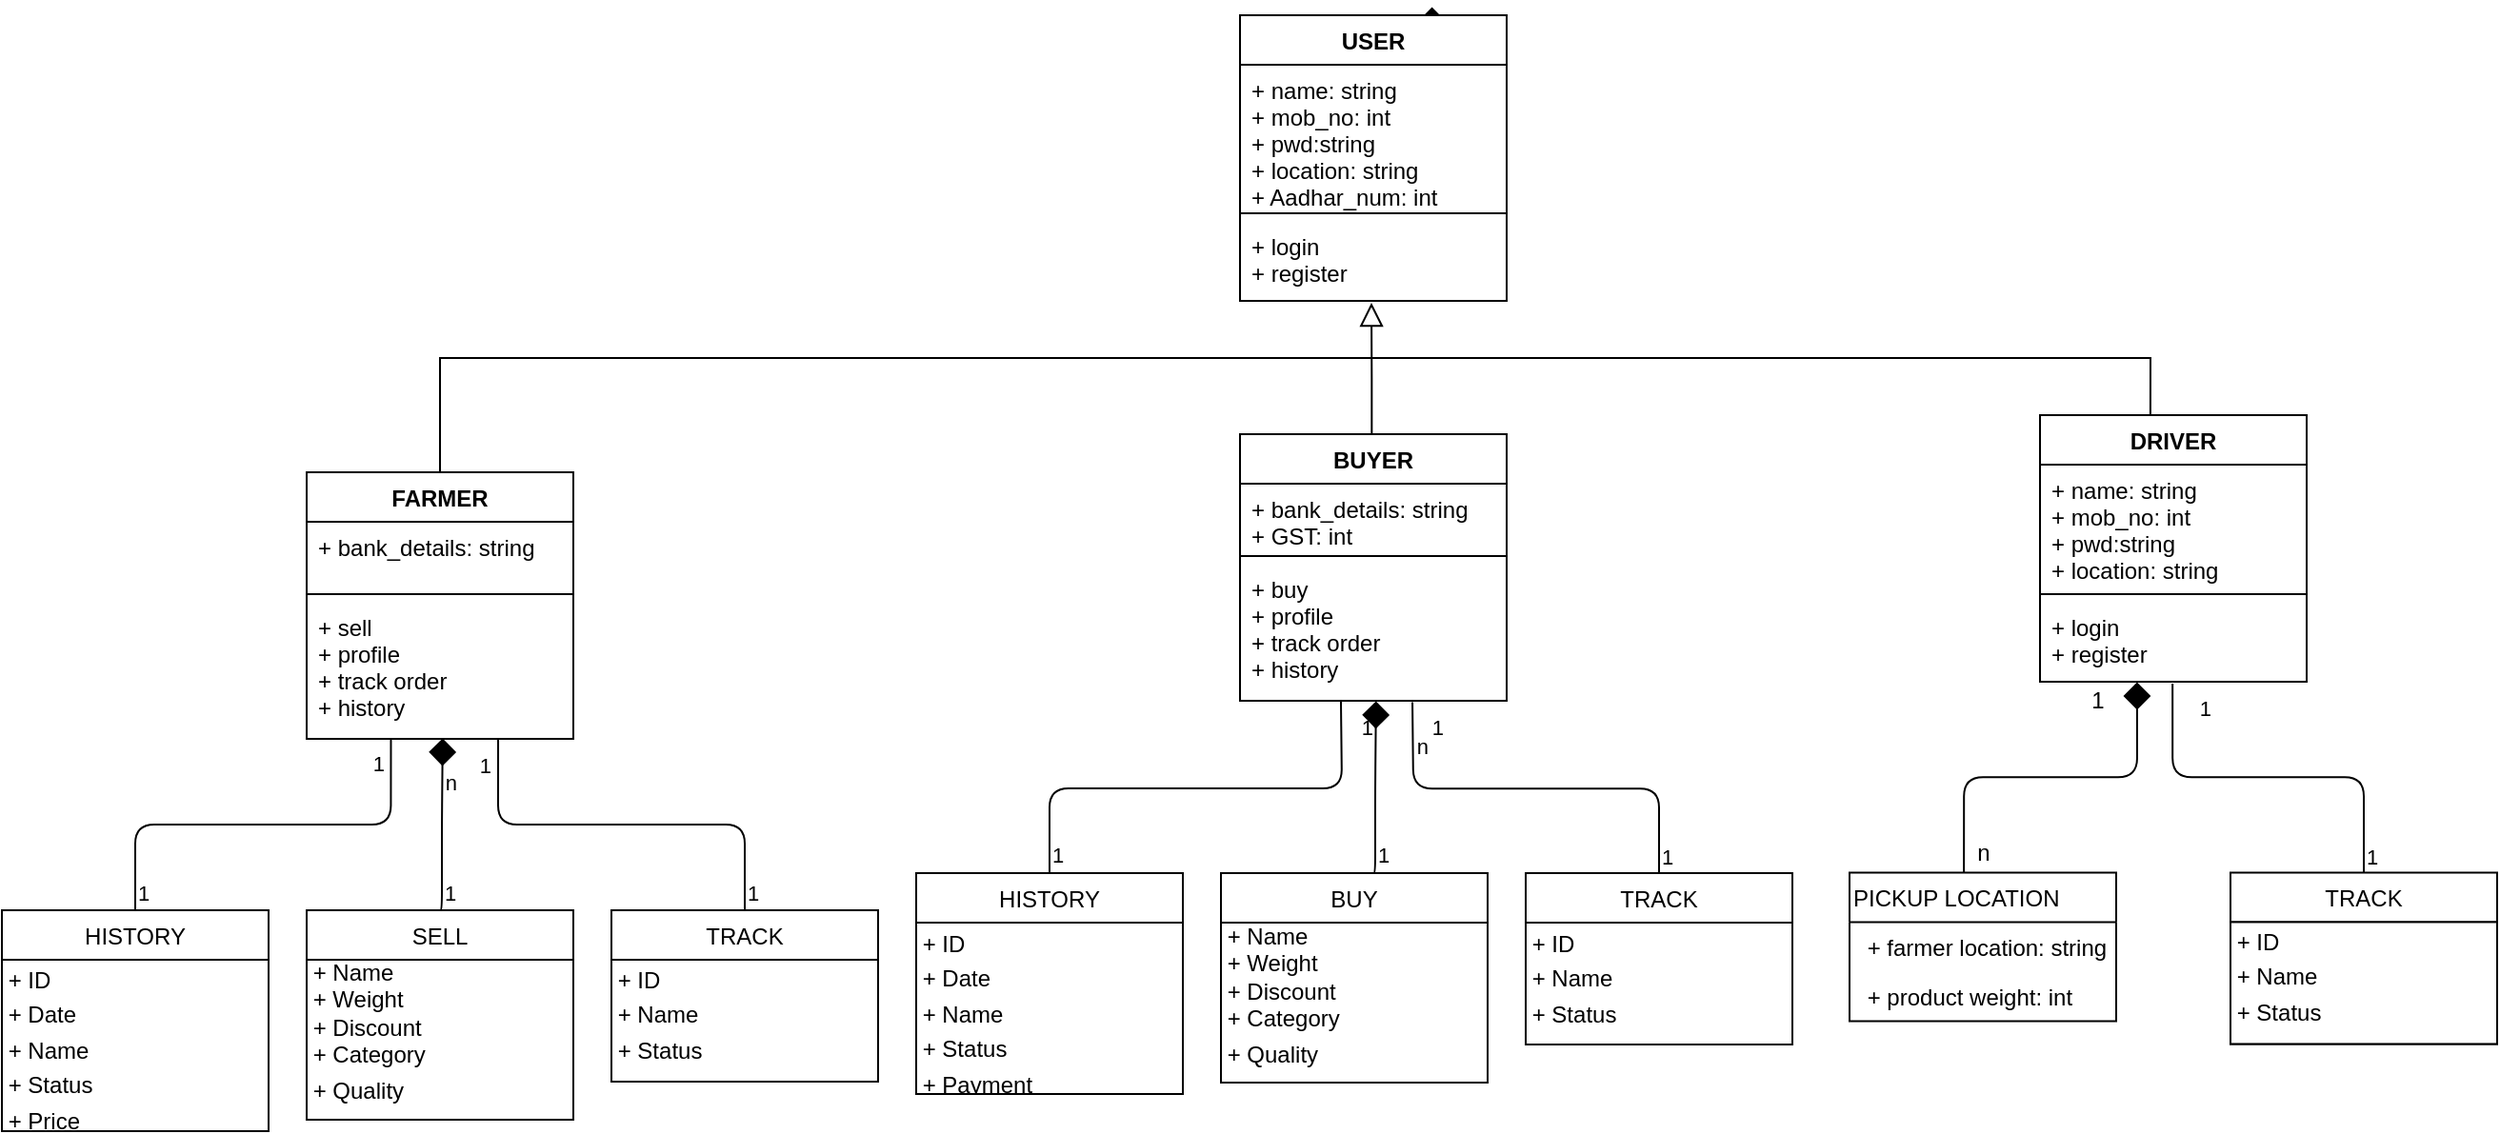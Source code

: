 <mxfile version="13.8.0" type="google"><diagram id="C5RBs43oDa-KdzZeNtuy" name="Page-1"><mxGraphModel dx="2274" dy="750" grid="1" gridSize="10" guides="1" tooltips="1" connect="1" arrows="1" fold="1" page="1" pageScale="1" pageWidth="827" pageHeight="1169" math="0" shadow="0"><root><mxCell id="WIyWlLk6GJQsqaUBKTNV-0"/><mxCell id="WIyWlLk6GJQsqaUBKTNV-1" parent="WIyWlLk6GJQsqaUBKTNV-0"/><mxCell id="O1FIuRDAml0RovAmZHJ8-20" style="edgeStyle=orthogonalEdgeStyle;rounded=0;orthogonalLoop=1;jettySize=auto;html=1;endArrow=none;endFill=0;exitX=0.414;exitY=0;exitDx=0;exitDy=0;exitPerimeter=0;" edge="1" parent="WIyWlLk6GJQsqaUBKTNV-1" source="O1FIuRDAml0RovAmZHJ8-12"><mxGeometry relative="1" as="geometry"><mxPoint x="480" y="740" as="targetPoint"/><Array as="points"><mxPoint x="678" y="740"/></Array></mxGeometry></mxCell><mxCell id="O1FIuRDAml0RovAmZHJ8-17" style="edgeStyle=orthogonalEdgeStyle;rounded=0;orthogonalLoop=1;jettySize=auto;html=1;endArrow=none;endFill=0;exitX=0.5;exitY=0;exitDx=0;exitDy=0;" edge="1" parent="WIyWlLk6GJQsqaUBKTNV-1" source="O1FIuRDAml0RovAmZHJ8-4"><mxGeometry relative="1" as="geometry"><mxPoint x="230" y="740" as="targetPoint"/><Array as="points"><mxPoint x="-220" y="740"/></Array></mxGeometry></mxCell><mxCell id="O1FIuRDAml0RovAmZHJ8-16" value="" style="endArrow=block;endSize=10;endFill=0;shadow=0;strokeWidth=1;rounded=0;edgeStyle=elbowEdgeStyle;elbow=vertical;exitX=0.5;exitY=0;exitDx=0;exitDy=0;" edge="1" parent="WIyWlLk6GJQsqaUBKTNV-1"><mxGeometry width="160" relative="1" as="geometry"><mxPoint x="269.17" y="790.0" as="sourcePoint"/><mxPoint x="269" y="711" as="targetPoint"/></mxGeometry></mxCell><mxCell id="O1FIuRDAml0RovAmZHJ8-19" value="" style="endArrow=none;html=1;" edge="1" parent="WIyWlLk6GJQsqaUBKTNV-1"><mxGeometry width="50" height="50" relative="1" as="geometry"><mxPoint x="480" y="740" as="sourcePoint"/><mxPoint x="230" y="740" as="targetPoint"/></mxGeometry></mxCell><mxCell id="O1FIuRDAml0RovAmZHJ8-37" value="" style="endArrow=none;html=1;endSize=12;startArrow=none;startSize=14;startFill=0;edgeStyle=orthogonalEdgeStyle;exitX=0.5;exitY=0;exitDx=0;exitDy=0;endFill=0;entryX=0.316;entryY=0.998;entryDx=0;entryDy=0;entryPerimeter=0;" edge="1" parent="WIyWlLk6GJQsqaUBKTNV-1" source="O1FIuRDAml0RovAmZHJ8-32" target="O1FIuRDAml0RovAmZHJ8-7"><mxGeometry relative="1" as="geometry"><mxPoint x="-270" y="970" as="sourcePoint"/><mxPoint x="-227" y="940" as="targetPoint"/></mxGeometry></mxCell><mxCell id="O1FIuRDAml0RovAmZHJ8-39" value="1" style="edgeLabel;resizable=0;html=1;align=right;verticalAlign=top;" connectable="0" vertex="1" parent="O1FIuRDAml0RovAmZHJ8-37"><mxGeometry x="1" relative="1" as="geometry"><mxPoint x="-3" as="offset"/></mxGeometry></mxCell><mxCell id="O1FIuRDAml0RovAmZHJ8-40" value="1" style="edgeLabel;html=1;align=center;verticalAlign=middle;resizable=0;points=[];" vertex="1" connectable="0" parent="O1FIuRDAml0RovAmZHJ8-37"><mxGeometry x="-0.918" y="-4" relative="1" as="geometry"><mxPoint as="offset"/></mxGeometry></mxCell><mxCell id="O1FIuRDAml0RovAmZHJ8-41" value="" style="endArrow=diamond;html=1;endSize=12;startArrow=none;startSize=14;startFill=0;edgeStyle=orthogonalEdgeStyle;endFill=1;entryX=0.51;entryY=0.997;entryDx=0;entryDy=0;entryPerimeter=0;exitX=0.5;exitY=0;exitDx=0;exitDy=0;" edge="1" parent="WIyWlLk6GJQsqaUBKTNV-1" source="O1FIuRDAml0RovAmZHJ8-21" target="O1FIuRDAml0RovAmZHJ8-7"><mxGeometry relative="1" as="geometry"><mxPoint x="-219" y="1020" as="sourcePoint"/><mxPoint x="-217" y="950" as="targetPoint"/><Array as="points"><mxPoint x="-219" y="1030"/><mxPoint x="-219" y="985"/></Array></mxGeometry></mxCell><mxCell id="O1FIuRDAml0RovAmZHJ8-43" value="n" style="edgeLabel;resizable=0;html=1;align=right;verticalAlign=top;" connectable="0" vertex="1" parent="O1FIuRDAml0RovAmZHJ8-41"><mxGeometry x="1" relative="1" as="geometry"><mxPoint x="8.6" y="10.27" as="offset"/></mxGeometry></mxCell><mxCell id="O1FIuRDAml0RovAmZHJ8-44" value="1" style="edgeLabel;html=1;align=center;verticalAlign=middle;resizable=0;points=[];" vertex="1" connectable="0" parent="O1FIuRDAml0RovAmZHJ8-41"><mxGeometry x="-0.918" y="-4" relative="1" as="geometry"><mxPoint y="-7.19" as="offset"/></mxGeometry></mxCell><mxCell id="O1FIuRDAml0RovAmZHJ8-45" value="" style="endArrow=none;html=1;endSize=12;startArrow=none;startSize=14;startFill=0;edgeStyle=orthogonalEdgeStyle;exitX=0.5;exitY=0;exitDx=0;exitDy=0;endFill=0;entryX=0.718;entryY=1.004;entryDx=0;entryDy=0;entryPerimeter=0;" edge="1" parent="WIyWlLk6GJQsqaUBKTNV-1" source="O1FIuRDAml0RovAmZHJ8-30" target="O1FIuRDAml0RovAmZHJ8-7"><mxGeometry relative="1" as="geometry"><mxPoint x="-213" y="990" as="sourcePoint"/><mxPoint x="-200" y="950" as="targetPoint"/></mxGeometry></mxCell><mxCell id="O1FIuRDAml0RovAmZHJ8-46" value="1" style="edgeLabel;resizable=0;html=1;align=right;verticalAlign=top;" connectable="0" vertex="1" parent="O1FIuRDAml0RovAmZHJ8-45"><mxGeometry x="1" relative="1" as="geometry"><mxPoint x="-3" as="offset"/></mxGeometry></mxCell><mxCell id="O1FIuRDAml0RovAmZHJ8-47" value="1" style="edgeLabel;html=1;align=center;verticalAlign=middle;resizable=0;points=[];" vertex="1" connectable="0" parent="O1FIuRDAml0RovAmZHJ8-45"><mxGeometry x="-0.918" y="-4" relative="1" as="geometry"><mxPoint as="offset"/></mxGeometry></mxCell><mxCell id="O1FIuRDAml0RovAmZHJ8-4" value="FARMER" style="swimlane;fontStyle=1;align=center;verticalAlign=top;childLayout=stackLayout;horizontal=1;startSize=26;horizontalStack=0;resizeParent=1;resizeParentMax=0;resizeLast=0;collapsible=1;marginBottom=0;" vertex="1" parent="WIyWlLk6GJQsqaUBKTNV-1"><mxGeometry x="-290" y="800" width="140" height="140" as="geometry"/></mxCell><mxCell id="O1FIuRDAml0RovAmZHJ8-5" value="+ bank_details: string&#10;" style="text;strokeColor=none;fillColor=none;align=left;verticalAlign=top;spacingLeft=4;spacingRight=4;overflow=hidden;rotatable=0;points=[[0,0.5],[1,0.5]];portConstraint=eastwest;" vertex="1" parent="O1FIuRDAml0RovAmZHJ8-4"><mxGeometry y="26" width="140" height="34" as="geometry"/></mxCell><mxCell id="O1FIuRDAml0RovAmZHJ8-6" value="" style="line;strokeWidth=1;fillColor=none;align=left;verticalAlign=middle;spacingTop=-1;spacingLeft=3;spacingRight=3;rotatable=0;labelPosition=right;points=[];portConstraint=eastwest;" vertex="1" parent="O1FIuRDAml0RovAmZHJ8-4"><mxGeometry y="60" width="140" height="8" as="geometry"/></mxCell><mxCell id="O1FIuRDAml0RovAmZHJ8-7" value="+ sell&#10;+ profile&#10;+ track order&#10;+ history" style="text;strokeColor=none;fillColor=none;align=left;verticalAlign=top;spacingLeft=4;spacingRight=4;overflow=hidden;rotatable=0;points=[[0,0.5],[1,0.5]];portConstraint=eastwest;" vertex="1" parent="O1FIuRDAml0RovAmZHJ8-4"><mxGeometry y="68" width="140" height="72" as="geometry"/></mxCell><mxCell id="O1FIuRDAml0RovAmZHJ8-21" value="SELL" style="swimlane;fontStyle=0;childLayout=stackLayout;horizontal=1;startSize=26;fillColor=none;horizontalStack=0;resizeParent=1;resizeParentMax=0;resizeLast=0;collapsible=1;marginBottom=0;" vertex="1" parent="WIyWlLk6GJQsqaUBKTNV-1"><mxGeometry x="-290" y="1030" width="140" height="110" as="geometry"/></mxCell><mxCell id="O1FIuRDAml0RovAmZHJ8-25" value="&lt;blockquote style=&quot;margin: 0 0 0 40px ; border: none ; padding: 0px&quot;&gt;&lt;/blockquote&gt;&lt;span&gt;&amp;nbsp;+ Name&lt;/span&gt;&lt;br&gt;&lt;blockquote style=&quot;margin: 0 0 0 40px ; border: none ; padding: 0px&quot;&gt;&lt;/blockquote&gt;&lt;span&gt;&amp;nbsp;+ Weight&lt;/span&gt;&lt;br&gt;&lt;blockquote style=&quot;margin: 0 0 0 40px ; border: none ; padding: 0px&quot;&gt;&lt;/blockquote&gt;&lt;span&gt;&amp;nbsp;+ Discount&lt;/span&gt;&lt;br&gt;&lt;blockquote style=&quot;margin: 0 0 0 40px ; border: none ; padding: 0px&quot;&gt;&lt;/blockquote&gt;&lt;span&gt;&amp;nbsp;+ Category&lt;/span&gt;&lt;br&gt;&lt;p style=&quot;margin: 4px 0px 0px&quot;&gt;&amp;nbsp;+ Quality&lt;/p&gt;" style="verticalAlign=top;align=left;overflow=fill;fontSize=12;fontFamily=Helvetica;html=1;" vertex="1" parent="O1FIuRDAml0RovAmZHJ8-21"><mxGeometry y="26" width="140" height="84" as="geometry"/></mxCell><mxCell id="O1FIuRDAml0RovAmZHJ8-30" value="TRACK" style="swimlane;fontStyle=0;childLayout=stackLayout;horizontal=1;startSize=26;fillColor=none;horizontalStack=0;resizeParent=1;resizeParentMax=0;resizeLast=0;collapsible=1;marginBottom=0;" vertex="1" parent="WIyWlLk6GJQsqaUBKTNV-1"><mxGeometry x="-130" y="1030" width="140" height="90" as="geometry"/></mxCell><mxCell id="O1FIuRDAml0RovAmZHJ8-35" value="&lt;p style=&quot;margin: 4px 0px 0px&quot;&gt;&amp;nbsp;+ ID&lt;/p&gt;&lt;p style=&quot;margin: 4px 0px 0px&quot;&gt;&amp;nbsp;+ Name&lt;/p&gt;&lt;p style=&quot;margin: 4px 0px 0px&quot;&gt;&amp;nbsp;+ Status&lt;/p&gt;" style="verticalAlign=top;align=left;overflow=fill;fontSize=12;fontFamily=Helvetica;html=1;" vertex="1" parent="O1FIuRDAml0RovAmZHJ8-30"><mxGeometry y="26" width="140" height="64" as="geometry"/></mxCell><mxCell id="O1FIuRDAml0RovAmZHJ8-32" value="HISTORY" style="swimlane;fontStyle=0;childLayout=stackLayout;horizontal=1;startSize=26;fillColor=none;horizontalStack=0;resizeParent=1;resizeParentMax=0;resizeLast=0;collapsible=1;marginBottom=0;" vertex="1" parent="WIyWlLk6GJQsqaUBKTNV-1"><mxGeometry x="-450" y="1030" width="140" height="116" as="geometry"/></mxCell><mxCell id="O1FIuRDAml0RovAmZHJ8-34" value="&lt;p style=&quot;margin: 4px 0px 0px&quot;&gt;&amp;nbsp;+ ID&lt;/p&gt;&lt;p style=&quot;margin: 4px 0px 0px&quot;&gt;&amp;nbsp;+ Date&lt;/p&gt;&lt;p style=&quot;margin: 4px 0px 0px&quot;&gt;&amp;nbsp;+ Name&lt;/p&gt;&lt;p style=&quot;margin: 4px 0px 0px&quot;&gt;&amp;nbsp;+ Status&lt;/p&gt;&lt;p style=&quot;margin: 4px 0px 0px&quot;&gt;&amp;nbsp;+ Price&lt;/p&gt;" style="verticalAlign=top;align=left;overflow=fill;fontSize=12;fontFamily=Helvetica;html=1;" vertex="1" parent="O1FIuRDAml0RovAmZHJ8-32"><mxGeometry y="26" width="140" height="90" as="geometry"/></mxCell><mxCell id="O1FIuRDAml0RovAmZHJ8-63" value="" style="endArrow=none;html=1;endSize=12;startArrow=none;startSize=14;startFill=0;edgeStyle=orthogonalEdgeStyle;exitX=0.5;exitY=0;exitDx=0;exitDy=0;endFill=0;" edge="1" parent="WIyWlLk6GJQsqaUBKTNV-1" source="O1FIuRDAml0RovAmZHJ8-76"><mxGeometry relative="1" as="geometry"><mxPoint x="210" y="950.5" as="sourcePoint"/><mxPoint x="253" y="920.5" as="targetPoint"/></mxGeometry></mxCell><mxCell id="O1FIuRDAml0RovAmZHJ8-64" value="1" style="edgeLabel;resizable=0;html=1;align=right;verticalAlign=top;" connectable="0" vertex="1" parent="O1FIuRDAml0RovAmZHJ8-63"><mxGeometry x="1" relative="1" as="geometry"><mxPoint x="17" as="offset"/></mxGeometry></mxCell><mxCell id="O1FIuRDAml0RovAmZHJ8-65" value="1" style="edgeLabel;html=1;align=center;verticalAlign=middle;resizable=0;points=[];" vertex="1" connectable="0" parent="O1FIuRDAml0RovAmZHJ8-63"><mxGeometry x="-0.918" y="-4" relative="1" as="geometry"><mxPoint as="offset"/></mxGeometry></mxCell><mxCell id="O1FIuRDAml0RovAmZHJ8-69" value="" style="endArrow=none;html=1;endSize=12;startArrow=none;startSize=14;startFill=0;edgeStyle=orthogonalEdgeStyle;exitX=0.5;exitY=0;exitDx=0;exitDy=0;endFill=0;entryX=0.718;entryY=1.004;entryDx=0;entryDy=0;entryPerimeter=0;" edge="1" parent="WIyWlLk6GJQsqaUBKTNV-1" source="O1FIuRDAml0RovAmZHJ8-74"><mxGeometry relative="1" as="geometry"><mxPoint x="267" y="970.5" as="sourcePoint"/><mxPoint x="290.52" y="920.788" as="targetPoint"/></mxGeometry></mxCell><mxCell id="O1FIuRDAml0RovAmZHJ8-70" value="1" style="edgeLabel;resizable=0;html=1;align=right;verticalAlign=top;" connectable="0" vertex="1" parent="O1FIuRDAml0RovAmZHJ8-69"><mxGeometry x="1" relative="1" as="geometry"><mxPoint x="17" as="offset"/></mxGeometry></mxCell><mxCell id="O1FIuRDAml0RovAmZHJ8-71" value="1" style="edgeLabel;html=1;align=center;verticalAlign=middle;resizable=0;points=[];" vertex="1" connectable="0" parent="O1FIuRDAml0RovAmZHJ8-69"><mxGeometry x="-0.918" y="-4" relative="1" as="geometry"><mxPoint as="offset"/></mxGeometry></mxCell><mxCell id="O1FIuRDAml0RovAmZHJ8-82" value="" style="endArrow=diamond;html=1;endSize=12;startArrow=none;startSize=14;startFill=0;edgeStyle=orthogonalEdgeStyle;endFill=1;entryX=0.51;entryY=0.997;entryDx=0;entryDy=0;entryPerimeter=0;exitX=0.5;exitY=0;exitDx=0;exitDy=0;" edge="1" parent="WIyWlLk6GJQsqaUBKTNV-1"><mxGeometry relative="1" as="geometry"><mxPoint x="270" y="1010.5" as="sourcePoint"/><mxPoint x="271.4" y="920.284" as="targetPoint"/><Array as="points"><mxPoint x="271" y="1010.5"/><mxPoint x="271" y="965.5"/></Array></mxGeometry></mxCell><mxCell id="O1FIuRDAml0RovAmZHJ8-83" value="n" style="edgeLabel;resizable=0;html=1;align=right;verticalAlign=top;" connectable="0" vertex="1" parent="O1FIuRDAml0RovAmZHJ8-82"><mxGeometry x="1" relative="1" as="geometry"><mxPoint x="28.6" y="10.27" as="offset"/></mxGeometry></mxCell><mxCell id="O1FIuRDAml0RovAmZHJ8-84" value="1" style="edgeLabel;html=1;align=center;verticalAlign=middle;resizable=0;points=[];" vertex="1" connectable="0" parent="O1FIuRDAml0RovAmZHJ8-82"><mxGeometry x="-0.918" y="-4" relative="1" as="geometry"><mxPoint y="-7.19" as="offset"/></mxGeometry></mxCell><mxCell id="O1FIuRDAml0RovAmZHJ8-85" value="" style="endArrow=none;html=1;endSize=12;startArrow=none;startSize=14;startFill=0;edgeStyle=orthogonalEdgeStyle;exitX=0.5;exitY=0;exitDx=0;exitDy=0;endFill=0;entryX=0.497;entryY=1.024;entryDx=0;entryDy=0;entryPerimeter=0;" edge="1" parent="WIyWlLk6GJQsqaUBKTNV-1" source="O1FIuRDAml0RovAmZHJ8-88" target="O1FIuRDAml0RovAmZHJ8-15"><mxGeometry relative="1" as="geometry"><mxPoint x="757" y="959.71" as="sourcePoint"/><mxPoint x="780.52" y="909.998" as="targetPoint"/></mxGeometry></mxCell><mxCell id="O1FIuRDAml0RovAmZHJ8-86" value="1" style="edgeLabel;resizable=0;html=1;align=right;verticalAlign=top;" connectable="0" vertex="1" parent="O1FIuRDAml0RovAmZHJ8-85"><mxGeometry x="1" relative="1" as="geometry"><mxPoint x="20.42" as="offset"/></mxGeometry></mxCell><mxCell id="O1FIuRDAml0RovAmZHJ8-87" value="1" style="edgeLabel;html=1;align=center;verticalAlign=middle;resizable=0;points=[];" vertex="1" connectable="0" parent="O1FIuRDAml0RovAmZHJ8-85"><mxGeometry x="-0.918" y="-4" relative="1" as="geometry"><mxPoint as="offset"/></mxGeometry></mxCell><mxCell id="O1FIuRDAml0RovAmZHJ8-12" value="DRIVER" style="swimlane;fontStyle=1;align=center;verticalAlign=top;childLayout=stackLayout;horizontal=1;startSize=26;horizontalStack=0;resizeParent=1;resizeParentMax=0;resizeLast=0;collapsible=1;marginBottom=0;" vertex="1" parent="WIyWlLk6GJQsqaUBKTNV-1"><mxGeometry x="620" y="770" width="140" height="140" as="geometry"/></mxCell><mxCell id="O1FIuRDAml0RovAmZHJ8-13" value="+ name: string&#10;+ mob_no: int&#10;+ pwd:string&#10;+ location: string&#10;&#10;" style="text;strokeColor=none;fillColor=none;align=left;verticalAlign=top;spacingLeft=4;spacingRight=4;overflow=hidden;rotatable=0;points=[[0,0.5],[1,0.5]];portConstraint=eastwest;" vertex="1" parent="O1FIuRDAml0RovAmZHJ8-12"><mxGeometry y="26" width="140" height="64" as="geometry"/></mxCell><mxCell id="O1FIuRDAml0RovAmZHJ8-14" value="" style="line;strokeWidth=1;fillColor=none;align=left;verticalAlign=middle;spacingTop=-1;spacingLeft=3;spacingRight=3;rotatable=0;labelPosition=right;points=[];portConstraint=eastwest;" vertex="1" parent="O1FIuRDAml0RovAmZHJ8-12"><mxGeometry y="90" width="140" height="8" as="geometry"/></mxCell><mxCell id="O1FIuRDAml0RovAmZHJ8-15" value="+ login&#10;+ register" style="text;strokeColor=none;fillColor=none;align=left;verticalAlign=top;spacingLeft=4;spacingRight=4;overflow=hidden;rotatable=0;points=[[0,0.5],[1,0.5]];portConstraint=eastwest;" vertex="1" parent="O1FIuRDAml0RovAmZHJ8-12"><mxGeometry y="98" width="140" height="42" as="geometry"/></mxCell><mxCell id="O1FIuRDAml0RovAmZHJ8-88" value="TRACK" style="swimlane;fontStyle=0;childLayout=stackLayout;horizontal=1;startSize=26;fillColor=none;horizontalStack=0;resizeParent=1;resizeParentMax=0;resizeLast=0;collapsible=1;marginBottom=0;" vertex="1" parent="WIyWlLk6GJQsqaUBKTNV-1"><mxGeometry x="720" y="1010.22" width="140" height="90" as="geometry"/></mxCell><mxCell id="O1FIuRDAml0RovAmZHJ8-89" value="&lt;p style=&quot;margin: 4px 0px 0px&quot;&gt;&amp;nbsp;+ ID&lt;/p&gt;&lt;p style=&quot;margin: 4px 0px 0px&quot;&gt;&amp;nbsp;+ Name&lt;/p&gt;&lt;p style=&quot;margin: 4px 0px 0px&quot;&gt;&amp;nbsp;+ Status&lt;/p&gt;" style="verticalAlign=top;align=left;overflow=fill;fontSize=12;fontFamily=Helvetica;html=1;" vertex="1" parent="O1FIuRDAml0RovAmZHJ8-88"><mxGeometry y="26" width="140" height="64" as="geometry"/></mxCell><mxCell id="O1FIuRDAml0RovAmZHJ8-91" value="PICKUP LOCATION" style="swimlane;fontStyle=0;childLayout=stackLayout;horizontal=1;startSize=26;fillColor=none;horizontalStack=0;resizeParent=1;resizeParentMax=0;resizeLast=0;collapsible=1;marginBottom=0;align=left;" vertex="1" parent="WIyWlLk6GJQsqaUBKTNV-1"><mxGeometry x="520" y="1010.22" width="140" height="78" as="geometry"/></mxCell><mxCell id="O1FIuRDAml0RovAmZHJ8-92" value=" + farmer location: string" style="text;strokeColor=none;fillColor=none;align=left;verticalAlign=top;spacingLeft=4;spacingRight=4;overflow=hidden;rotatable=0;points=[[0,0.5],[1,0.5]];portConstraint=eastwest;" vertex="1" parent="O1FIuRDAml0RovAmZHJ8-91"><mxGeometry y="26" width="140" height="26" as="geometry"/></mxCell><mxCell id="O1FIuRDAml0RovAmZHJ8-93" value=" + product weight: int" style="text;strokeColor=none;fillColor=none;align=left;verticalAlign=top;spacingLeft=4;spacingRight=4;overflow=hidden;rotatable=0;points=[[0,0.5],[1,0.5]];portConstraint=eastwest;" vertex="1" parent="O1FIuRDAml0RovAmZHJ8-91"><mxGeometry y="52" width="140" height="26" as="geometry"/></mxCell><mxCell id="O1FIuRDAml0RovAmZHJ8-95" value="" style="endArrow=diamond;html=1;endSize=12;startArrow=none;startSize=14;startFill=0;edgeStyle=orthogonalEdgeStyle;align=left;verticalAlign=bottom;entryX=0.364;entryY=1.007;entryDx=0;entryDy=0;entryPerimeter=0;exitX=0.429;exitY=-0.003;exitDx=0;exitDy=0;exitPerimeter=0;endFill=1;" edge="1" parent="WIyWlLk6GJQsqaUBKTNV-1" source="O1FIuRDAml0RovAmZHJ8-91" target="O1FIuRDAml0RovAmZHJ8-15"><mxGeometry x="-1" y="3" relative="1" as="geometry"><mxPoint x="390" y="960" as="sourcePoint"/><mxPoint x="550" y="960" as="targetPoint"/></mxGeometry></mxCell><mxCell id="O1FIuRDAml0RovAmZHJ8-96" value="n" style="text;html=1;align=center;verticalAlign=middle;resizable=0;points=[];autosize=1;" vertex="1" parent="WIyWlLk6GJQsqaUBKTNV-1"><mxGeometry x="580" y="990.22" width="20" height="20" as="geometry"/></mxCell><mxCell id="O1FIuRDAml0RovAmZHJ8-97" value="1" style="text;html=1;align=center;verticalAlign=middle;resizable=0;points=[];autosize=1;" vertex="1" parent="WIyWlLk6GJQsqaUBKTNV-1"><mxGeometry x="640" y="910" width="20" height="20" as="geometry"/></mxCell><mxCell id="O1FIuRDAml0RovAmZHJ8-72" value="BUY" style="swimlane;fontStyle=0;childLayout=stackLayout;horizontal=1;startSize=26;fillColor=none;horizontalStack=0;resizeParent=1;resizeParentMax=0;resizeLast=0;collapsible=1;marginBottom=0;" vertex="1" parent="WIyWlLk6GJQsqaUBKTNV-1"><mxGeometry x="190" y="1010.5" width="140" height="110" as="geometry"/></mxCell><mxCell id="O1FIuRDAml0RovAmZHJ8-73" value="&lt;blockquote style=&quot;margin: 0 0 0 40px ; border: none ; padding: 0px&quot;&gt;&lt;/blockquote&gt;&lt;span&gt;&amp;nbsp;+ Name&lt;/span&gt;&lt;br&gt;&lt;blockquote style=&quot;margin: 0 0 0 40px ; border: none ; padding: 0px&quot;&gt;&lt;/blockquote&gt;&lt;span&gt;&amp;nbsp;+ Weight&lt;/span&gt;&lt;br&gt;&lt;blockquote style=&quot;margin: 0 0 0 40px ; border: none ; padding: 0px&quot;&gt;&lt;/blockquote&gt;&lt;span&gt;&amp;nbsp;+ Discount&lt;/span&gt;&lt;br&gt;&lt;blockquote style=&quot;margin: 0 0 0 40px ; border: none ; padding: 0px&quot;&gt;&lt;/blockquote&gt;&lt;span&gt;&amp;nbsp;+ Category&lt;/span&gt;&lt;br&gt;&lt;p style=&quot;margin: 4px 0px 0px&quot;&gt;&amp;nbsp;+ Quality&lt;/p&gt;" style="verticalAlign=top;align=left;overflow=fill;fontSize=12;fontFamily=Helvetica;html=1;" vertex="1" parent="O1FIuRDAml0RovAmZHJ8-72"><mxGeometry y="26" width="140" height="84" as="geometry"/></mxCell><mxCell id="O1FIuRDAml0RovAmZHJ8-74" value="TRACK" style="swimlane;fontStyle=0;childLayout=stackLayout;horizontal=1;startSize=26;fillColor=none;horizontalStack=0;resizeParent=1;resizeParentMax=0;resizeLast=0;collapsible=1;marginBottom=0;" vertex="1" parent="WIyWlLk6GJQsqaUBKTNV-1"><mxGeometry x="350" y="1010.5" width="140" height="90" as="geometry"/></mxCell><mxCell id="O1FIuRDAml0RovAmZHJ8-75" value="&lt;p style=&quot;margin: 4px 0px 0px&quot;&gt;&amp;nbsp;+ ID&lt;/p&gt;&lt;p style=&quot;margin: 4px 0px 0px&quot;&gt;&amp;nbsp;+ Name&lt;/p&gt;&lt;p style=&quot;margin: 4px 0px 0px&quot;&gt;&amp;nbsp;+ Status&lt;/p&gt;" style="verticalAlign=top;align=left;overflow=fill;fontSize=12;fontFamily=Helvetica;html=1;" vertex="1" parent="O1FIuRDAml0RovAmZHJ8-74"><mxGeometry y="26" width="140" height="64" as="geometry"/></mxCell><mxCell id="O1FIuRDAml0RovAmZHJ8-76" value="HISTORY" style="swimlane;fontStyle=0;childLayout=stackLayout;horizontal=1;startSize=26;fillColor=none;horizontalStack=0;resizeParent=1;resizeParentMax=0;resizeLast=0;collapsible=1;marginBottom=0;" vertex="1" parent="WIyWlLk6GJQsqaUBKTNV-1"><mxGeometry x="30" y="1010.5" width="140" height="116" as="geometry"/></mxCell><mxCell id="O1FIuRDAml0RovAmZHJ8-77" value="&lt;p style=&quot;margin: 4px 0px 0px&quot;&gt;&amp;nbsp;+ ID&lt;/p&gt;&lt;p style=&quot;margin: 4px 0px 0px&quot;&gt;&amp;nbsp;+ Date&lt;/p&gt;&lt;p style=&quot;margin: 4px 0px 0px&quot;&gt;&amp;nbsp;+ Name&lt;/p&gt;&lt;p style=&quot;margin: 4px 0px 0px&quot;&gt;&amp;nbsp;+ Status&lt;/p&gt;&lt;p style=&quot;margin: 4px 0px 0px&quot;&gt;&amp;nbsp;+ Payment&lt;/p&gt;" style="verticalAlign=top;align=left;overflow=fill;fontSize=12;fontFamily=Helvetica;html=1;" vertex="1" parent="O1FIuRDAml0RovAmZHJ8-76"><mxGeometry y="26" width="140" height="90" as="geometry"/></mxCell><mxCell id="O1FIuRDAml0RovAmZHJ8-78" value="BUYER" style="swimlane;fontStyle=1;align=center;verticalAlign=top;childLayout=stackLayout;horizontal=1;startSize=26;horizontalStack=0;resizeParent=1;resizeParentMax=0;resizeLast=0;collapsible=1;marginBottom=0;" vertex="1" parent="WIyWlLk6GJQsqaUBKTNV-1"><mxGeometry x="200" y="780" width="140" height="140" as="geometry"/></mxCell><mxCell id="O1FIuRDAml0RovAmZHJ8-79" value="+ bank_details: string&#10;+ GST: int&#10;" style="text;strokeColor=none;fillColor=none;align=left;verticalAlign=top;spacingLeft=4;spacingRight=4;overflow=hidden;rotatable=0;points=[[0,0.5],[1,0.5]];portConstraint=eastwest;" vertex="1" parent="O1FIuRDAml0RovAmZHJ8-78"><mxGeometry y="26" width="140" height="34" as="geometry"/></mxCell><mxCell id="O1FIuRDAml0RovAmZHJ8-80" value="" style="line;strokeWidth=1;fillColor=none;align=left;verticalAlign=middle;spacingTop=-1;spacingLeft=3;spacingRight=3;rotatable=0;labelPosition=right;points=[];portConstraint=eastwest;" vertex="1" parent="O1FIuRDAml0RovAmZHJ8-78"><mxGeometry y="60" width="140" height="8" as="geometry"/></mxCell><mxCell id="O1FIuRDAml0RovAmZHJ8-81" value="+ buy&#10;+ profile&#10;+ track order&#10;+ history" style="text;strokeColor=none;fillColor=none;align=left;verticalAlign=top;spacingLeft=4;spacingRight=4;overflow=hidden;rotatable=0;points=[[0,0.5],[1,0.5]];portConstraint=eastwest;" vertex="1" parent="O1FIuRDAml0RovAmZHJ8-78"><mxGeometry y="68" width="140" height="72" as="geometry"/></mxCell><mxCell id="O1FIuRDAml0RovAmZHJ8-98" style="edgeStyle=orthogonalEdgeStyle;rounded=0;orthogonalLoop=1;jettySize=auto;html=1;exitX=0.5;exitY=0;exitDx=0;exitDy=0;entryX=0.75;entryY=0;entryDx=0;entryDy=0;startArrow=none;startFill=0;endArrow=diamond;endFill=1;" edge="1" parent="WIyWlLk6GJQsqaUBKTNV-1" source="O1FIuRDAml0RovAmZHJ8-0" target="O1FIuRDAml0RovAmZHJ8-0"><mxGeometry relative="1" as="geometry"/></mxCell><mxCell id="O1FIuRDAml0RovAmZHJ8-0" value="USER" style="swimlane;fontStyle=1;align=center;verticalAlign=top;childLayout=stackLayout;horizontal=1;startSize=26;horizontalStack=0;resizeParent=1;resizeParentMax=0;resizeLast=0;collapsible=1;marginBottom=0;" vertex="1" parent="WIyWlLk6GJQsqaUBKTNV-1"><mxGeometry x="200" y="560" width="140" height="150" as="geometry"/></mxCell><mxCell id="O1FIuRDAml0RovAmZHJ8-1" value="+ name: string&#10;+ mob_no: int&#10;+ pwd:string&#10;+ location: string&#10;+ Aadhar_num: int&#10;" style="text;strokeColor=none;fillColor=none;align=left;verticalAlign=top;spacingLeft=4;spacingRight=4;overflow=hidden;rotatable=0;points=[[0,0.5],[1,0.5]];portConstraint=eastwest;" vertex="1" parent="O1FIuRDAml0RovAmZHJ8-0"><mxGeometry y="26" width="140" height="74" as="geometry"/></mxCell><mxCell id="O1FIuRDAml0RovAmZHJ8-2" value="" style="line;strokeWidth=1;fillColor=none;align=left;verticalAlign=middle;spacingTop=-1;spacingLeft=3;spacingRight=3;rotatable=0;labelPosition=right;points=[];portConstraint=eastwest;" vertex="1" parent="O1FIuRDAml0RovAmZHJ8-0"><mxGeometry y="100" width="140" height="8" as="geometry"/></mxCell><mxCell id="O1FIuRDAml0RovAmZHJ8-3" value="+ login&#10;+ register" style="text;strokeColor=none;fillColor=none;align=left;verticalAlign=top;spacingLeft=4;spacingRight=4;overflow=hidden;rotatable=0;points=[[0,0.5],[1,0.5]];portConstraint=eastwest;" vertex="1" parent="O1FIuRDAml0RovAmZHJ8-0"><mxGeometry y="108" width="140" height="42" as="geometry"/></mxCell></root></mxGraphModel></diagram></mxfile>